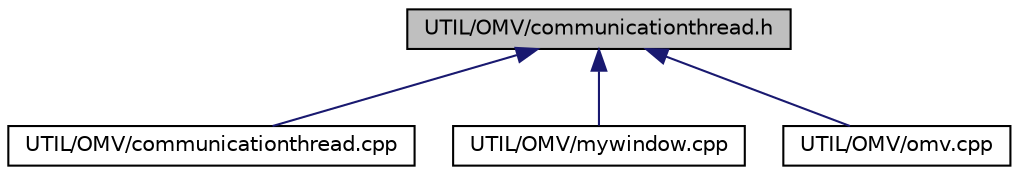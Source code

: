 digraph "UTIL/OMV/communicationthread.h"
{
 // LATEX_PDF_SIZE
  edge [fontname="Helvetica",fontsize="10",labelfontname="Helvetica",labelfontsize="10"];
  node [fontname="Helvetica",fontsize="10",shape=record];
  Node1 [label="UTIL/OMV/communicationthread.h",height=0.2,width=0.4,color="black", fillcolor="grey75", style="filled", fontcolor="black",tooltip="this thread is to process the communication between the simulator and the visualisor"];
  Node1 -> Node2 [dir="back",color="midnightblue",fontsize="10",style="solid",fontname="Helvetica"];
  Node2 [label="UTIL/OMV/communicationthread.cpp",height=0.2,width=0.4,color="black", fillcolor="white", style="filled",URL="$communicationthread_8cpp.html",tooltip="this thread is to process the communication between the simulator and the visualisor"];
  Node1 -> Node3 [dir="back",color="midnightblue",fontsize="10",style="solid",fontname="Helvetica"];
  Node3 [label="UTIL/OMV/mywindow.cpp",height=0.2,width=0.4,color="black", fillcolor="white", style="filled",URL="$mywindow_8cpp.html",tooltip="manages the window and its components"];
  Node1 -> Node4 [dir="back",color="midnightblue",fontsize="10",style="solid",fontname="Helvetica"];
  Node4 [label="UTIL/OMV/omv.cpp",height=0.2,width=0.4,color="black", fillcolor="white", style="filled",URL="$omv_8cpp.html",tooltip="openair mobility visualisor"];
}
